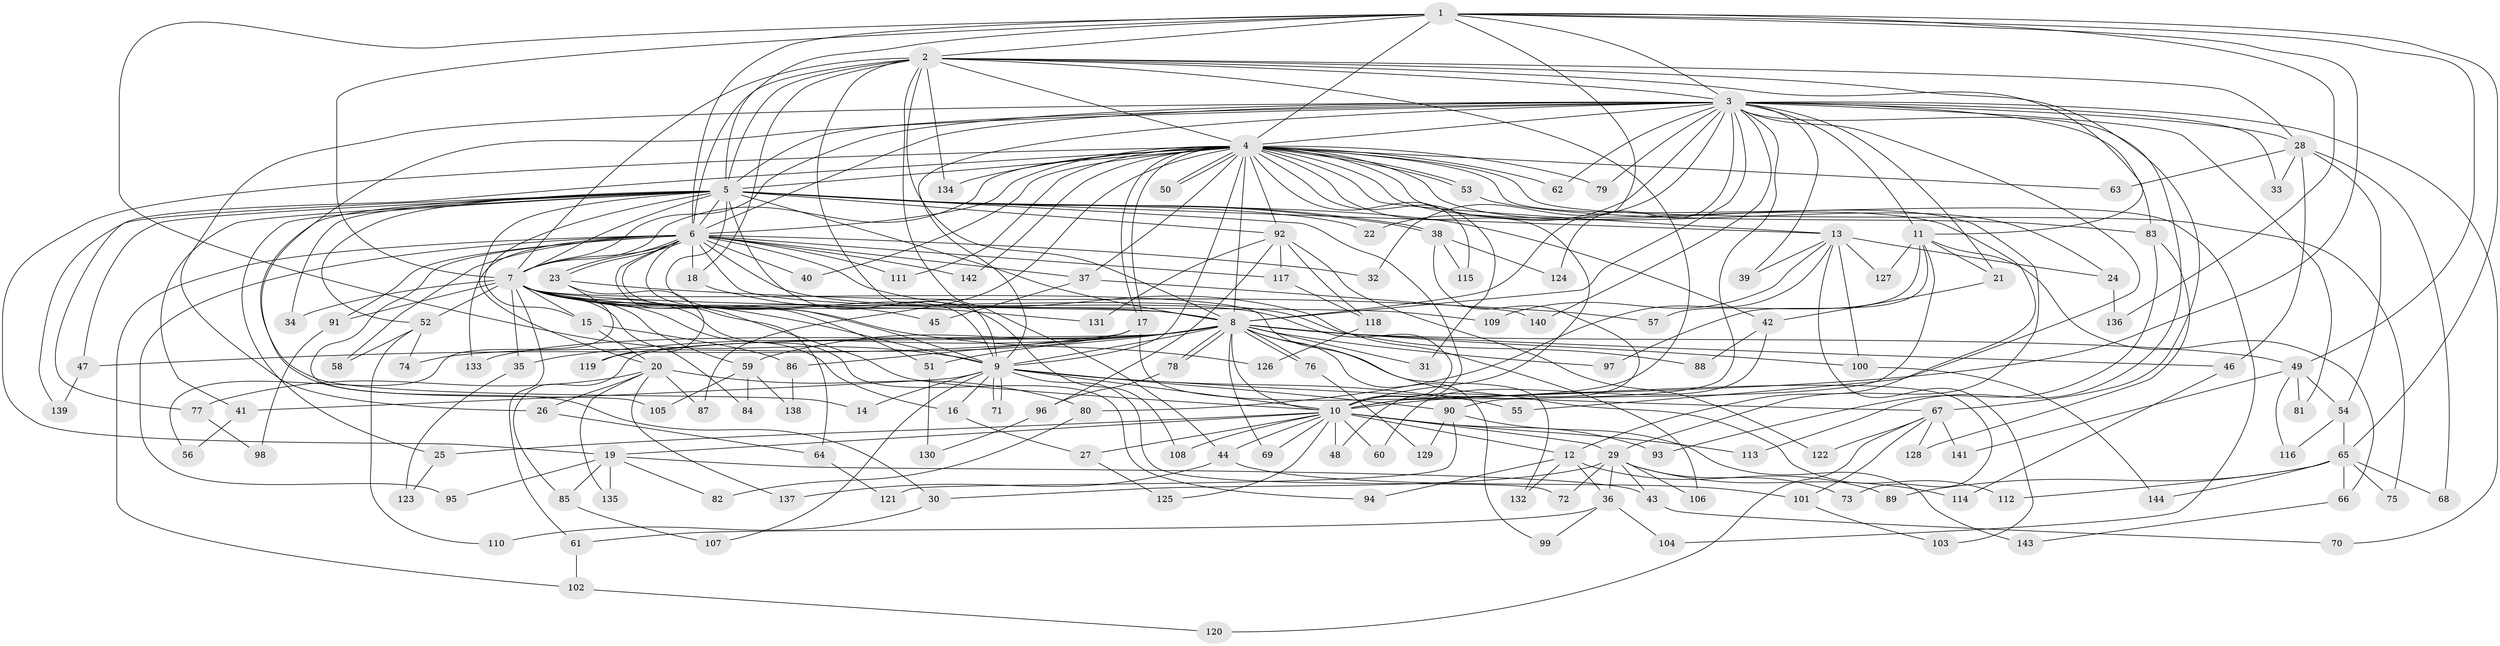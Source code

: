 // coarse degree distribution, {16: 0.022988505747126436, 3: 0.26436781609195403, 19: 0.022988505747126436, 2: 0.3218390804597701, 4: 0.12643678160919541, 6: 0.011494252873563218, 9: 0.022988505747126436, 20: 0.011494252873563218, 5: 0.05747126436781609, 1: 0.022988505747126436, 21: 0.022988505747126436, 8: 0.034482758620689655, 7: 0.034482758620689655, 24: 0.011494252873563218, 27: 0.011494252873563218}
// Generated by graph-tools (version 1.1) at 2025/36/03/04/25 23:36:28]
// undirected, 144 vertices, 313 edges
graph export_dot {
  node [color=gray90,style=filled];
  1;
  2;
  3;
  4;
  5;
  6;
  7;
  8;
  9;
  10;
  11;
  12;
  13;
  14;
  15;
  16;
  17;
  18;
  19;
  20;
  21;
  22;
  23;
  24;
  25;
  26;
  27;
  28;
  29;
  30;
  31;
  32;
  33;
  34;
  35;
  36;
  37;
  38;
  39;
  40;
  41;
  42;
  43;
  44;
  45;
  46;
  47;
  48;
  49;
  50;
  51;
  52;
  53;
  54;
  55;
  56;
  57;
  58;
  59;
  60;
  61;
  62;
  63;
  64;
  65;
  66;
  67;
  68;
  69;
  70;
  71;
  72;
  73;
  74;
  75;
  76;
  77;
  78;
  79;
  80;
  81;
  82;
  83;
  84;
  85;
  86;
  87;
  88;
  89;
  90;
  91;
  92;
  93;
  94;
  95;
  96;
  97;
  98;
  99;
  100;
  101;
  102;
  103;
  104;
  105;
  106;
  107;
  108;
  109;
  110;
  111;
  112;
  113;
  114;
  115;
  116;
  117;
  118;
  119;
  120;
  121;
  122;
  123;
  124;
  125;
  126;
  127;
  128;
  129;
  130;
  131;
  132;
  133;
  134;
  135;
  136;
  137;
  138;
  139;
  140;
  141;
  142;
  143;
  144;
  1 -- 2;
  1 -- 3;
  1 -- 4;
  1 -- 5;
  1 -- 6;
  1 -- 7;
  1 -- 8;
  1 -- 9;
  1 -- 10;
  1 -- 49;
  1 -- 65;
  1 -- 136;
  2 -- 3;
  2 -- 4;
  2 -- 5;
  2 -- 6;
  2 -- 7;
  2 -- 8;
  2 -- 9;
  2 -- 10;
  2 -- 11;
  2 -- 18;
  2 -- 28;
  2 -- 44;
  2 -- 67;
  2 -- 134;
  3 -- 4;
  3 -- 5;
  3 -- 6;
  3 -- 7;
  3 -- 8;
  3 -- 9;
  3 -- 10;
  3 -- 11;
  3 -- 21;
  3 -- 22;
  3 -- 26;
  3 -- 28;
  3 -- 30;
  3 -- 32;
  3 -- 33;
  3 -- 39;
  3 -- 55;
  3 -- 62;
  3 -- 70;
  3 -- 79;
  3 -- 81;
  3 -- 83;
  3 -- 113;
  3 -- 124;
  3 -- 140;
  4 -- 5;
  4 -- 6;
  4 -- 7;
  4 -- 8;
  4 -- 9;
  4 -- 10;
  4 -- 12;
  4 -- 13;
  4 -- 17;
  4 -- 17;
  4 -- 19;
  4 -- 24;
  4 -- 29;
  4 -- 31;
  4 -- 37;
  4 -- 40;
  4 -- 50;
  4 -- 50;
  4 -- 53;
  4 -- 53;
  4 -- 62;
  4 -- 63;
  4 -- 75;
  4 -- 77;
  4 -- 79;
  4 -- 87;
  4 -- 92;
  4 -- 104;
  4 -- 111;
  4 -- 115;
  4 -- 134;
  4 -- 142;
  5 -- 6;
  5 -- 7;
  5 -- 8;
  5 -- 9;
  5 -- 10;
  5 -- 13;
  5 -- 14;
  5 -- 15;
  5 -- 20;
  5 -- 22;
  5 -- 25;
  5 -- 34;
  5 -- 38;
  5 -- 38;
  5 -- 41;
  5 -- 42;
  5 -- 47;
  5 -- 52;
  5 -- 92;
  5 -- 108;
  5 -- 139;
  6 -- 7;
  6 -- 8;
  6 -- 9;
  6 -- 10;
  6 -- 18;
  6 -- 23;
  6 -- 23;
  6 -- 32;
  6 -- 37;
  6 -- 40;
  6 -- 51;
  6 -- 58;
  6 -- 64;
  6 -- 91;
  6 -- 95;
  6 -- 102;
  6 -- 105;
  6 -- 106;
  6 -- 111;
  6 -- 117;
  6 -- 133;
  6 -- 142;
  7 -- 8;
  7 -- 9;
  7 -- 10;
  7 -- 15;
  7 -- 16;
  7 -- 34;
  7 -- 35;
  7 -- 45;
  7 -- 52;
  7 -- 59;
  7 -- 61;
  7 -- 84;
  7 -- 88;
  7 -- 91;
  7 -- 94;
  7 -- 109;
  7 -- 126;
  7 -- 132;
  8 -- 9;
  8 -- 10;
  8 -- 31;
  8 -- 35;
  8 -- 46;
  8 -- 47;
  8 -- 49;
  8 -- 51;
  8 -- 59;
  8 -- 69;
  8 -- 76;
  8 -- 76;
  8 -- 78;
  8 -- 78;
  8 -- 85;
  8 -- 97;
  8 -- 99;
  8 -- 100;
  8 -- 112;
  8 -- 119;
  8 -- 133;
  9 -- 10;
  9 -- 14;
  9 -- 16;
  9 -- 41;
  9 -- 55;
  9 -- 67;
  9 -- 71;
  9 -- 71;
  9 -- 72;
  9 -- 90;
  9 -- 107;
  10 -- 12;
  10 -- 19;
  10 -- 25;
  10 -- 27;
  10 -- 29;
  10 -- 44;
  10 -- 48;
  10 -- 60;
  10 -- 69;
  10 -- 93;
  10 -- 108;
  10 -- 113;
  10 -- 125;
  11 -- 21;
  11 -- 57;
  11 -- 66;
  11 -- 90;
  11 -- 97;
  11 -- 127;
  12 -- 36;
  12 -- 89;
  12 -- 94;
  12 -- 132;
  13 -- 24;
  13 -- 39;
  13 -- 80;
  13 -- 100;
  13 -- 103;
  13 -- 109;
  13 -- 127;
  15 -- 20;
  15 -- 86;
  16 -- 27;
  17 -- 73;
  17 -- 74;
  17 -- 86;
  18 -- 131;
  19 -- 43;
  19 -- 82;
  19 -- 85;
  19 -- 95;
  19 -- 135;
  20 -- 26;
  20 -- 77;
  20 -- 80;
  20 -- 87;
  20 -- 135;
  20 -- 137;
  21 -- 42;
  23 -- 56;
  23 -- 57;
  23 -- 119;
  24 -- 136;
  25 -- 123;
  26 -- 64;
  27 -- 125;
  28 -- 33;
  28 -- 46;
  28 -- 54;
  28 -- 63;
  28 -- 68;
  29 -- 30;
  29 -- 36;
  29 -- 43;
  29 -- 72;
  29 -- 73;
  29 -- 106;
  29 -- 114;
  30 -- 110;
  35 -- 123;
  36 -- 61;
  36 -- 99;
  36 -- 104;
  37 -- 45;
  37 -- 140;
  38 -- 48;
  38 -- 115;
  38 -- 124;
  41 -- 56;
  42 -- 60;
  42 -- 88;
  43 -- 70;
  44 -- 101;
  44 -- 137;
  46 -- 114;
  47 -- 139;
  49 -- 54;
  49 -- 81;
  49 -- 116;
  49 -- 141;
  51 -- 130;
  52 -- 58;
  52 -- 74;
  52 -- 110;
  53 -- 83;
  54 -- 65;
  54 -- 116;
  59 -- 84;
  59 -- 105;
  59 -- 138;
  61 -- 102;
  64 -- 121;
  65 -- 66;
  65 -- 68;
  65 -- 75;
  65 -- 89;
  65 -- 112;
  65 -- 144;
  66 -- 143;
  67 -- 101;
  67 -- 120;
  67 -- 122;
  67 -- 128;
  67 -- 141;
  76 -- 129;
  77 -- 98;
  78 -- 96;
  80 -- 82;
  83 -- 93;
  83 -- 128;
  85 -- 107;
  86 -- 138;
  90 -- 121;
  90 -- 129;
  90 -- 143;
  91 -- 98;
  92 -- 96;
  92 -- 117;
  92 -- 118;
  92 -- 122;
  92 -- 131;
  96 -- 130;
  100 -- 144;
  101 -- 103;
  102 -- 120;
  117 -- 118;
  118 -- 126;
}
